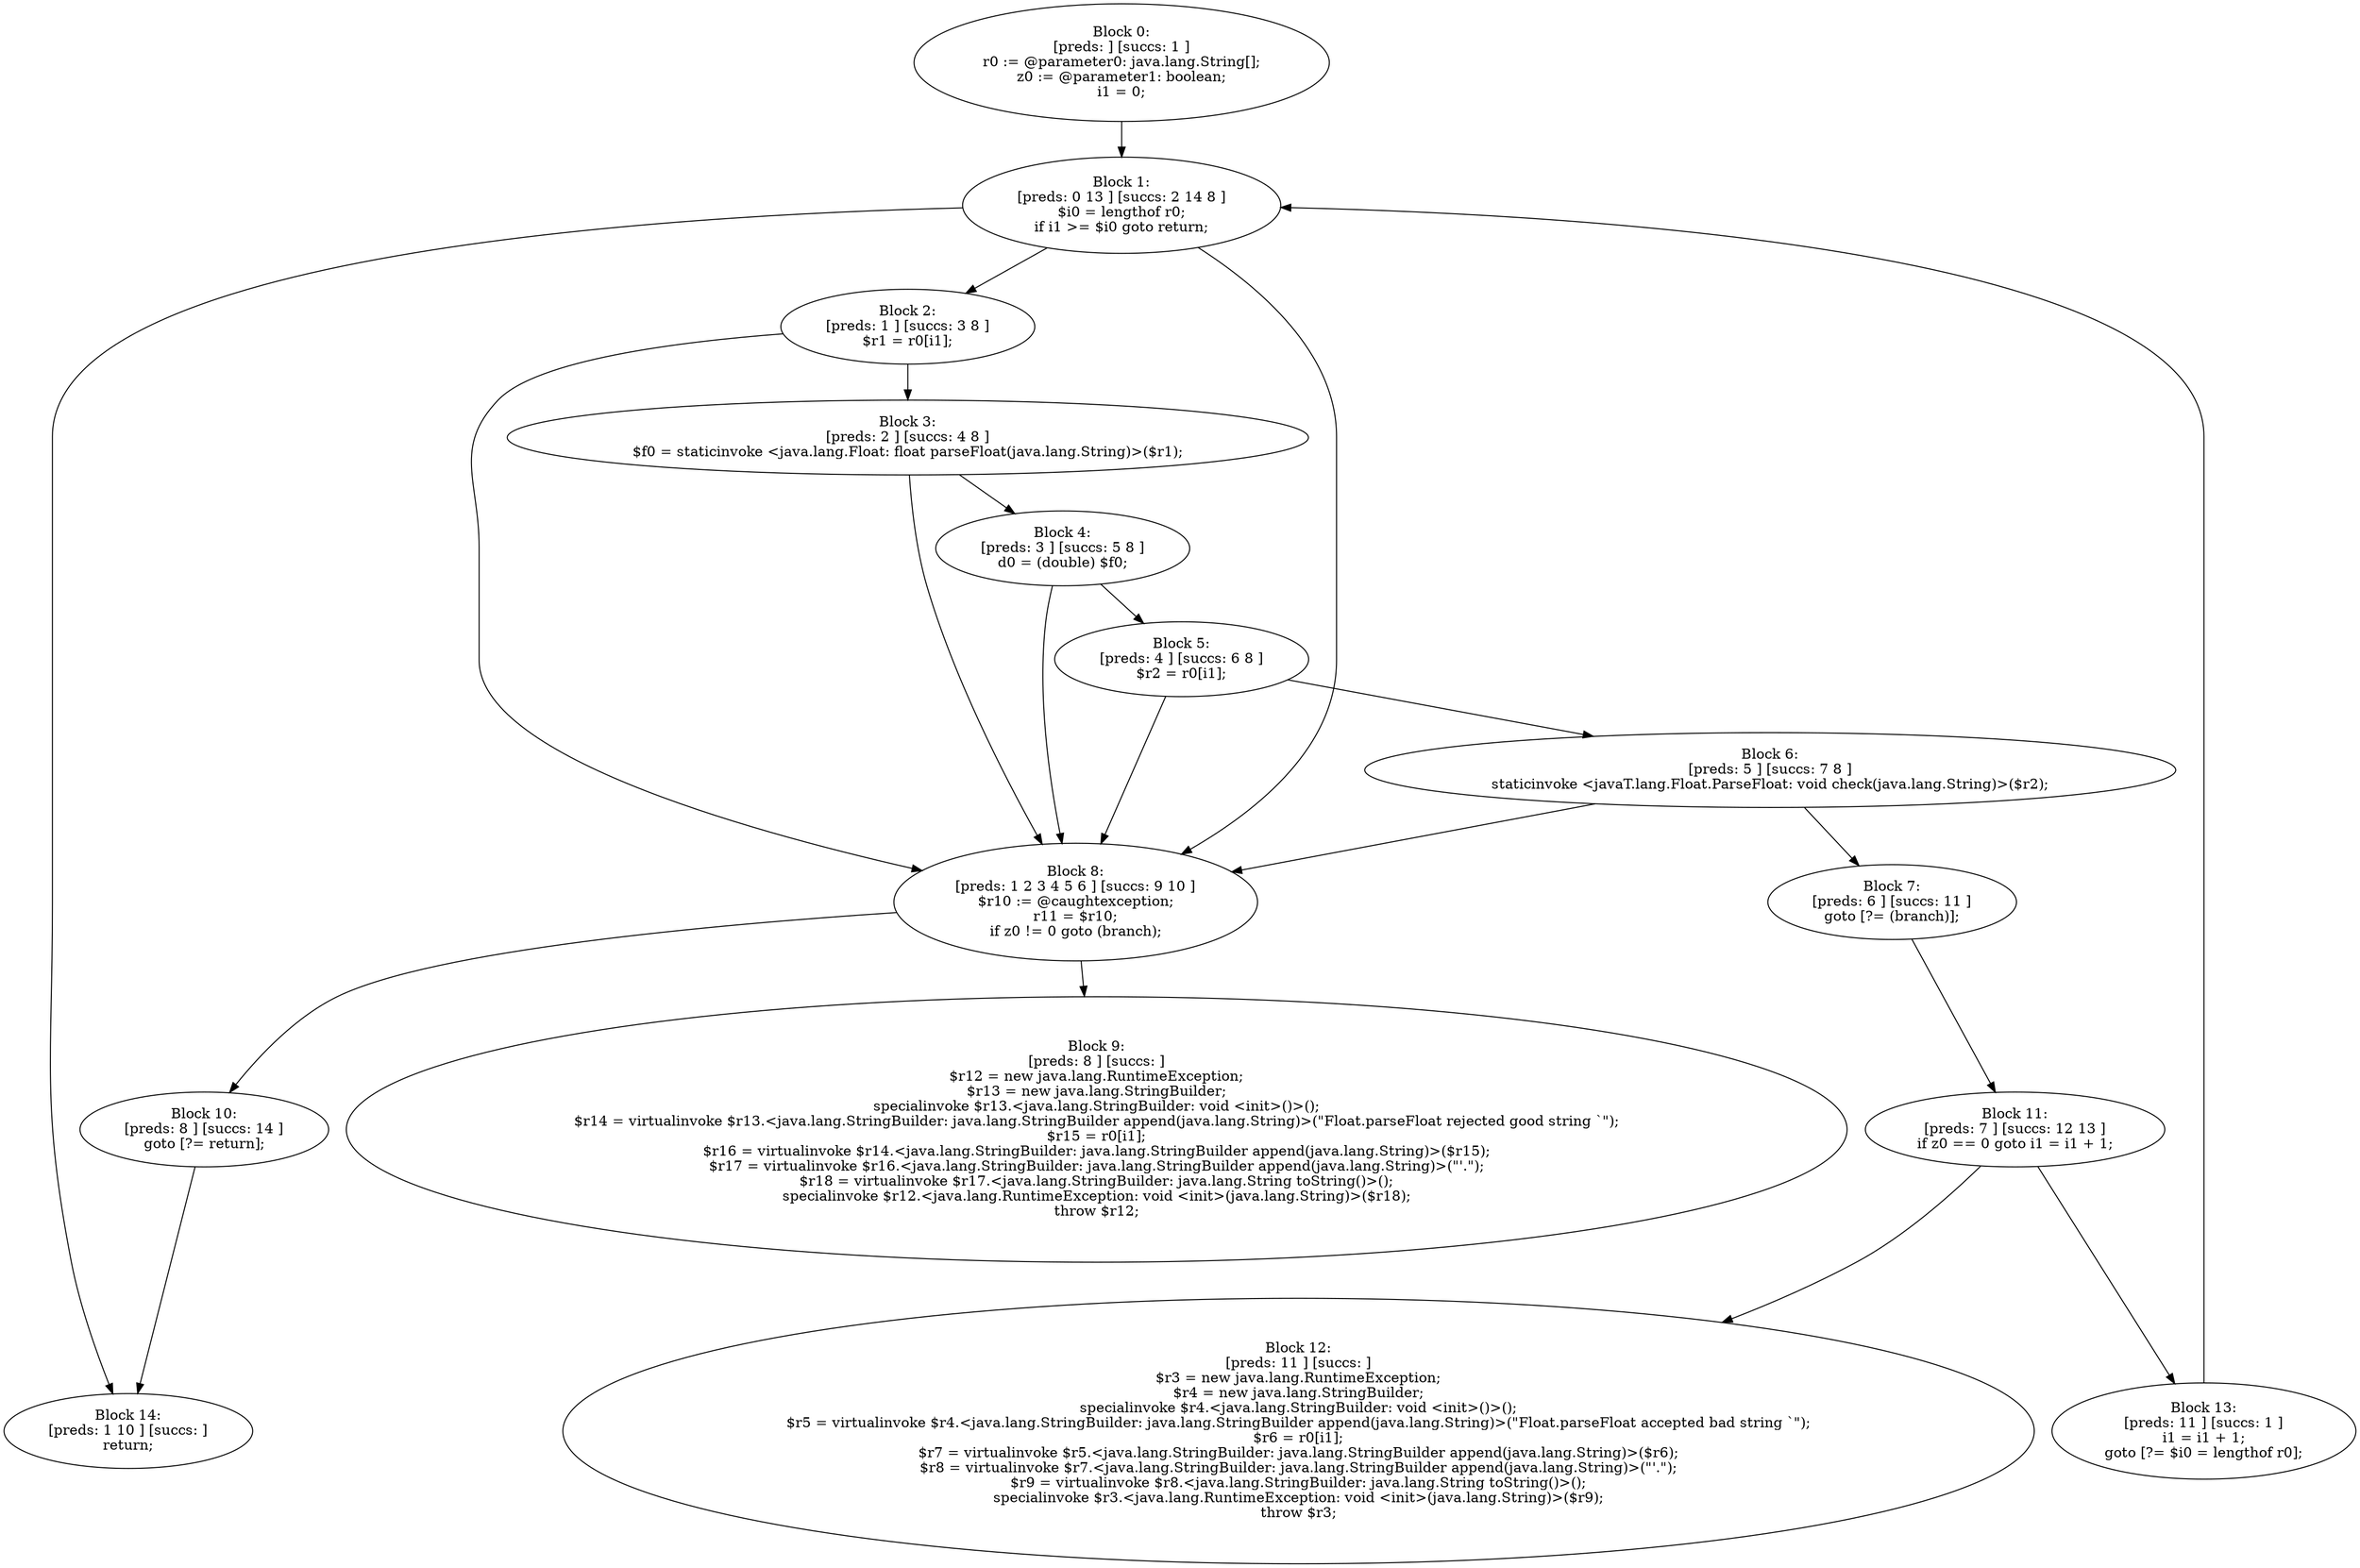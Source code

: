 digraph "unitGraph" {
    "Block 0:
[preds: ] [succs: 1 ]
r0 := @parameter0: java.lang.String[];
z0 := @parameter1: boolean;
i1 = 0;
"
    "Block 1:
[preds: 0 13 ] [succs: 2 14 8 ]
$i0 = lengthof r0;
if i1 >= $i0 goto return;
"
    "Block 2:
[preds: 1 ] [succs: 3 8 ]
$r1 = r0[i1];
"
    "Block 3:
[preds: 2 ] [succs: 4 8 ]
$f0 = staticinvoke <java.lang.Float: float parseFloat(java.lang.String)>($r1);
"
    "Block 4:
[preds: 3 ] [succs: 5 8 ]
d0 = (double) $f0;
"
    "Block 5:
[preds: 4 ] [succs: 6 8 ]
$r2 = r0[i1];
"
    "Block 6:
[preds: 5 ] [succs: 7 8 ]
staticinvoke <javaT.lang.Float.ParseFloat: void check(java.lang.String)>($r2);
"
    "Block 7:
[preds: 6 ] [succs: 11 ]
goto [?= (branch)];
"
    "Block 8:
[preds: 1 2 3 4 5 6 ] [succs: 9 10 ]
$r10 := @caughtexception;
r11 = $r10;
if z0 != 0 goto (branch);
"
    "Block 9:
[preds: 8 ] [succs: ]
$r12 = new java.lang.RuntimeException;
$r13 = new java.lang.StringBuilder;
specialinvoke $r13.<java.lang.StringBuilder: void <init>()>();
$r14 = virtualinvoke $r13.<java.lang.StringBuilder: java.lang.StringBuilder append(java.lang.String)>(\"Float.parseFloat rejected good string `\");
$r15 = r0[i1];
$r16 = virtualinvoke $r14.<java.lang.StringBuilder: java.lang.StringBuilder append(java.lang.String)>($r15);
$r17 = virtualinvoke $r16.<java.lang.StringBuilder: java.lang.StringBuilder append(java.lang.String)>(\"\'.\");
$r18 = virtualinvoke $r17.<java.lang.StringBuilder: java.lang.String toString()>();
specialinvoke $r12.<java.lang.RuntimeException: void <init>(java.lang.String)>($r18);
throw $r12;
"
    "Block 10:
[preds: 8 ] [succs: 14 ]
goto [?= return];
"
    "Block 11:
[preds: 7 ] [succs: 12 13 ]
if z0 == 0 goto i1 = i1 + 1;
"
    "Block 12:
[preds: 11 ] [succs: ]
$r3 = new java.lang.RuntimeException;
$r4 = new java.lang.StringBuilder;
specialinvoke $r4.<java.lang.StringBuilder: void <init>()>();
$r5 = virtualinvoke $r4.<java.lang.StringBuilder: java.lang.StringBuilder append(java.lang.String)>(\"Float.parseFloat accepted bad string `\");
$r6 = r0[i1];
$r7 = virtualinvoke $r5.<java.lang.StringBuilder: java.lang.StringBuilder append(java.lang.String)>($r6);
$r8 = virtualinvoke $r7.<java.lang.StringBuilder: java.lang.StringBuilder append(java.lang.String)>(\"\'.\");
$r9 = virtualinvoke $r8.<java.lang.StringBuilder: java.lang.String toString()>();
specialinvoke $r3.<java.lang.RuntimeException: void <init>(java.lang.String)>($r9);
throw $r3;
"
    "Block 13:
[preds: 11 ] [succs: 1 ]
i1 = i1 + 1;
goto [?= $i0 = lengthof r0];
"
    "Block 14:
[preds: 1 10 ] [succs: ]
return;
"
    "Block 0:
[preds: ] [succs: 1 ]
r0 := @parameter0: java.lang.String[];
z0 := @parameter1: boolean;
i1 = 0;
"->"Block 1:
[preds: 0 13 ] [succs: 2 14 8 ]
$i0 = lengthof r0;
if i1 >= $i0 goto return;
";
    "Block 1:
[preds: 0 13 ] [succs: 2 14 8 ]
$i0 = lengthof r0;
if i1 >= $i0 goto return;
"->"Block 2:
[preds: 1 ] [succs: 3 8 ]
$r1 = r0[i1];
";
    "Block 1:
[preds: 0 13 ] [succs: 2 14 8 ]
$i0 = lengthof r0;
if i1 >= $i0 goto return;
"->"Block 14:
[preds: 1 10 ] [succs: ]
return;
";
    "Block 1:
[preds: 0 13 ] [succs: 2 14 8 ]
$i0 = lengthof r0;
if i1 >= $i0 goto return;
"->"Block 8:
[preds: 1 2 3 4 5 6 ] [succs: 9 10 ]
$r10 := @caughtexception;
r11 = $r10;
if z0 != 0 goto (branch);
";
    "Block 2:
[preds: 1 ] [succs: 3 8 ]
$r1 = r0[i1];
"->"Block 3:
[preds: 2 ] [succs: 4 8 ]
$f0 = staticinvoke <java.lang.Float: float parseFloat(java.lang.String)>($r1);
";
    "Block 2:
[preds: 1 ] [succs: 3 8 ]
$r1 = r0[i1];
"->"Block 8:
[preds: 1 2 3 4 5 6 ] [succs: 9 10 ]
$r10 := @caughtexception;
r11 = $r10;
if z0 != 0 goto (branch);
";
    "Block 3:
[preds: 2 ] [succs: 4 8 ]
$f0 = staticinvoke <java.lang.Float: float parseFloat(java.lang.String)>($r1);
"->"Block 4:
[preds: 3 ] [succs: 5 8 ]
d0 = (double) $f0;
";
    "Block 3:
[preds: 2 ] [succs: 4 8 ]
$f0 = staticinvoke <java.lang.Float: float parseFloat(java.lang.String)>($r1);
"->"Block 8:
[preds: 1 2 3 4 5 6 ] [succs: 9 10 ]
$r10 := @caughtexception;
r11 = $r10;
if z0 != 0 goto (branch);
";
    "Block 4:
[preds: 3 ] [succs: 5 8 ]
d0 = (double) $f0;
"->"Block 5:
[preds: 4 ] [succs: 6 8 ]
$r2 = r0[i1];
";
    "Block 4:
[preds: 3 ] [succs: 5 8 ]
d0 = (double) $f0;
"->"Block 8:
[preds: 1 2 3 4 5 6 ] [succs: 9 10 ]
$r10 := @caughtexception;
r11 = $r10;
if z0 != 0 goto (branch);
";
    "Block 5:
[preds: 4 ] [succs: 6 8 ]
$r2 = r0[i1];
"->"Block 6:
[preds: 5 ] [succs: 7 8 ]
staticinvoke <javaT.lang.Float.ParseFloat: void check(java.lang.String)>($r2);
";
    "Block 5:
[preds: 4 ] [succs: 6 8 ]
$r2 = r0[i1];
"->"Block 8:
[preds: 1 2 3 4 5 6 ] [succs: 9 10 ]
$r10 := @caughtexception;
r11 = $r10;
if z0 != 0 goto (branch);
";
    "Block 6:
[preds: 5 ] [succs: 7 8 ]
staticinvoke <javaT.lang.Float.ParseFloat: void check(java.lang.String)>($r2);
"->"Block 7:
[preds: 6 ] [succs: 11 ]
goto [?= (branch)];
";
    "Block 6:
[preds: 5 ] [succs: 7 8 ]
staticinvoke <javaT.lang.Float.ParseFloat: void check(java.lang.String)>($r2);
"->"Block 8:
[preds: 1 2 3 4 5 6 ] [succs: 9 10 ]
$r10 := @caughtexception;
r11 = $r10;
if z0 != 0 goto (branch);
";
    "Block 7:
[preds: 6 ] [succs: 11 ]
goto [?= (branch)];
"->"Block 11:
[preds: 7 ] [succs: 12 13 ]
if z0 == 0 goto i1 = i1 + 1;
";
    "Block 8:
[preds: 1 2 3 4 5 6 ] [succs: 9 10 ]
$r10 := @caughtexception;
r11 = $r10;
if z0 != 0 goto (branch);
"->"Block 9:
[preds: 8 ] [succs: ]
$r12 = new java.lang.RuntimeException;
$r13 = new java.lang.StringBuilder;
specialinvoke $r13.<java.lang.StringBuilder: void <init>()>();
$r14 = virtualinvoke $r13.<java.lang.StringBuilder: java.lang.StringBuilder append(java.lang.String)>(\"Float.parseFloat rejected good string `\");
$r15 = r0[i1];
$r16 = virtualinvoke $r14.<java.lang.StringBuilder: java.lang.StringBuilder append(java.lang.String)>($r15);
$r17 = virtualinvoke $r16.<java.lang.StringBuilder: java.lang.StringBuilder append(java.lang.String)>(\"\'.\");
$r18 = virtualinvoke $r17.<java.lang.StringBuilder: java.lang.String toString()>();
specialinvoke $r12.<java.lang.RuntimeException: void <init>(java.lang.String)>($r18);
throw $r12;
";
    "Block 8:
[preds: 1 2 3 4 5 6 ] [succs: 9 10 ]
$r10 := @caughtexception;
r11 = $r10;
if z0 != 0 goto (branch);
"->"Block 10:
[preds: 8 ] [succs: 14 ]
goto [?= return];
";
    "Block 10:
[preds: 8 ] [succs: 14 ]
goto [?= return];
"->"Block 14:
[preds: 1 10 ] [succs: ]
return;
";
    "Block 11:
[preds: 7 ] [succs: 12 13 ]
if z0 == 0 goto i1 = i1 + 1;
"->"Block 12:
[preds: 11 ] [succs: ]
$r3 = new java.lang.RuntimeException;
$r4 = new java.lang.StringBuilder;
specialinvoke $r4.<java.lang.StringBuilder: void <init>()>();
$r5 = virtualinvoke $r4.<java.lang.StringBuilder: java.lang.StringBuilder append(java.lang.String)>(\"Float.parseFloat accepted bad string `\");
$r6 = r0[i1];
$r7 = virtualinvoke $r5.<java.lang.StringBuilder: java.lang.StringBuilder append(java.lang.String)>($r6);
$r8 = virtualinvoke $r7.<java.lang.StringBuilder: java.lang.StringBuilder append(java.lang.String)>(\"\'.\");
$r9 = virtualinvoke $r8.<java.lang.StringBuilder: java.lang.String toString()>();
specialinvoke $r3.<java.lang.RuntimeException: void <init>(java.lang.String)>($r9);
throw $r3;
";
    "Block 11:
[preds: 7 ] [succs: 12 13 ]
if z0 == 0 goto i1 = i1 + 1;
"->"Block 13:
[preds: 11 ] [succs: 1 ]
i1 = i1 + 1;
goto [?= $i0 = lengthof r0];
";
    "Block 13:
[preds: 11 ] [succs: 1 ]
i1 = i1 + 1;
goto [?= $i0 = lengthof r0];
"->"Block 1:
[preds: 0 13 ] [succs: 2 14 8 ]
$i0 = lengthof r0;
if i1 >= $i0 goto return;
";
}
